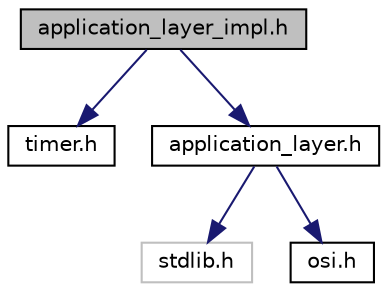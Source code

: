 digraph "application_layer_impl.h"
{
  edge [fontname="Helvetica",fontsize="10",labelfontname="Helvetica",labelfontsize="10"];
  node [fontname="Helvetica",fontsize="10",shape=record];
  Node0 [label="application_layer_impl.h",height=0.2,width=0.4,color="black", fillcolor="grey75", style="filled", fontcolor="black"];
  Node0 -> Node1 [color="midnightblue",fontsize="10",style="solid",fontname="Helvetica"];
  Node1 [label="timer.h",height=0.2,width=0.4,color="black", fillcolor="white", style="filled",URL="$timer_8h.html",tooltip="Contains the API declarations for the timer objects."];
  Node0 -> Node2 [color="midnightblue",fontsize="10",style="solid",fontname="Helvetica"];
  Node2 [label="application_layer.h",height=0.2,width=0.4,color="black", fillcolor="white", style="filled",URL="$application__layer_8h.html",tooltip="Contains the externally visible API of the application layer in the OSI-stack.  Students are not requ..."];
  Node2 -> Node3 [color="midnightblue",fontsize="10",style="solid",fontname="Helvetica"];
  Node3 [label="stdlib.h",height=0.2,width=0.4,color="grey75", fillcolor="white", style="filled"];
  Node2 -> Node4 [color="midnightblue",fontsize="10",style="solid",fontname="Helvetica"];
  Node4 [label="osi.h",height=0.2,width=0.4,color="black", fillcolor="white", style="filled",URL="$osi_8h.html",tooltip="Contains the externally visible API of the OSI-stack.  Students are not required to understand the de..."];
}
